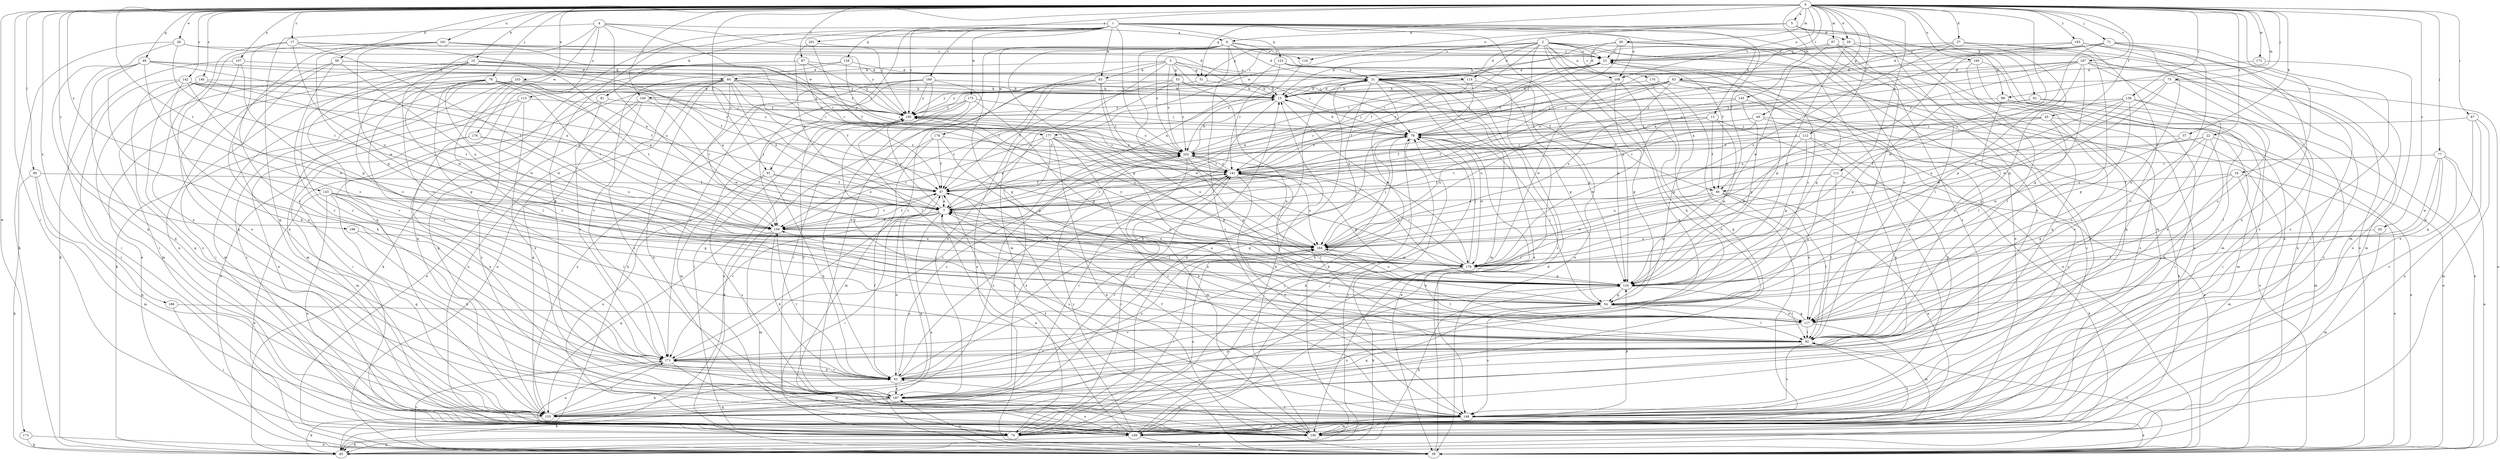 strict digraph  {
0;
1;
2;
3;
4;
5;
6;
7;
10;
13;
15;
16;
17;
20;
22;
23;
27;
29;
31;
36;
39;
45;
46;
47;
48;
49;
51;
53;
54;
57;
59;
61;
62;
63;
67;
70;
71;
75;
76;
77;
78;
81;
83;
84;
85;
87;
90;
91;
92;
95;
97;
99;
100;
103;
107;
108;
109;
111;
112;
114;
115;
116;
117;
123;
124;
128;
133;
136;
140;
141;
142;
143;
145;
146;
148;
156;
160;
161;
164;
167;
169;
170;
171;
172;
173;
175;
176;
177;
178;
179;
186;
187;
193;
195;
196;
201;
202;
0 -> 5  [label=a];
0 -> 10  [label=b];
0 -> 16  [label=c];
0 -> 17  [label=c];
0 -> 20  [label=c];
0 -> 22  [label=c];
0 -> 27  [label=d];
0 -> 29  [label=d];
0 -> 36  [label=e];
0 -> 45  [label=f];
0 -> 48  [label=g];
0 -> 49  [label=g];
0 -> 51  [label=g];
0 -> 57  [label=h];
0 -> 59  [label=h];
0 -> 61  [label=h];
0 -> 63  [label=i];
0 -> 67  [label=i];
0 -> 70  [label=i];
0 -> 71  [label=j];
0 -> 75  [label=j];
0 -> 76  [label=j];
0 -> 77  [label=j];
0 -> 87  [label=l];
0 -> 90  [label=l];
0 -> 91  [label=l];
0 -> 95  [label=m];
0 -> 97  [label=m];
0 -> 99  [label=m];
0 -> 103  [label=n];
0 -> 107  [label=n];
0 -> 108  [label=n];
0 -> 111  [label=o];
0 -> 112  [label=o];
0 -> 136  [label=r];
0 -> 140  [label=r];
0 -> 142  [label=s];
0 -> 143  [label=s];
0 -> 145  [label=s];
0 -> 146  [label=s];
0 -> 156  [label=t];
0 -> 160  [label=u];
0 -> 161  [label=u];
0 -> 164  [label=u];
0 -> 167  [label=v];
0 -> 172  [label=w];
0 -> 173  [label=w];
0 -> 186  [label=x];
0 -> 193  [label=y];
0 -> 196  [label=z];
0 -> 201  [label=z];
1 -> 13  [label=b];
1 -> 29  [label=d];
1 -> 39  [label=e];
1 -> 46  [label=f];
1 -> 62  [label=h];
1 -> 81  [label=k];
1 -> 83  [label=k];
1 -> 91  [label=l];
1 -> 108  [label=n];
1 -> 123  [label=p];
1 -> 124  [label=p];
1 -> 128  [label=q];
1 -> 133  [label=q];
1 -> 148  [label=s];
1 -> 169  [label=v];
1 -> 175  [label=w];
1 -> 195  [label=y];
1 -> 202  [label=z];
2 -> 15  [label=b];
2 -> 23  [label=c];
2 -> 31  [label=d];
2 -> 51  [label=g];
2 -> 62  [label=h];
2 -> 78  [label=j];
2 -> 99  [label=m];
2 -> 108  [label=n];
2 -> 109  [label=n];
2 -> 114  [label=o];
2 -> 133  [label=q];
2 -> 140  [label=r];
2 -> 141  [label=r];
2 -> 148  [label=s];
2 -> 170  [label=v];
2 -> 187  [label=x];
3 -> 46  [label=f];
3 -> 51  [label=g];
3 -> 53  [label=g];
3 -> 78  [label=j];
3 -> 83  [label=k];
3 -> 84  [label=k];
3 -> 100  [label=m];
3 -> 114  [label=o];
3 -> 171  [label=v];
3 -> 202  [label=z];
4 -> 6  [label=a];
4 -> 115  [label=o];
4 -> 133  [label=q];
4 -> 164  [label=u];
4 -> 171  [label=v];
4 -> 176  [label=w];
4 -> 177  [label=w];
4 -> 195  [label=y];
5 -> 6  [label=a];
5 -> 92  [label=l];
5 -> 100  [label=m];
5 -> 116  [label=o];
5 -> 177  [label=w];
5 -> 187  [label=x];
6 -> 23  [label=c];
6 -> 31  [label=d];
6 -> 46  [label=f];
6 -> 54  [label=g];
6 -> 78  [label=j];
6 -> 116  [label=o];
6 -> 148  [label=s];
6 -> 164  [label=u];
6 -> 178  [label=w];
6 -> 187  [label=x];
6 -> 202  [label=z];
7 -> 23  [label=c];
7 -> 39  [label=e];
7 -> 62  [label=h];
7 -> 70  [label=i];
7 -> 92  [label=l];
7 -> 133  [label=q];
7 -> 141  [label=r];
7 -> 156  [label=t];
7 -> 195  [label=y];
10 -> 39  [label=e];
10 -> 70  [label=i];
10 -> 84  [label=k];
10 -> 141  [label=r];
10 -> 171  [label=v];
10 -> 179  [label=w];
10 -> 202  [label=z];
13 -> 46  [label=f];
13 -> 78  [label=j];
13 -> 124  [label=p];
13 -> 164  [label=u];
13 -> 179  [label=w];
13 -> 187  [label=x];
15 -> 31  [label=d];
15 -> 62  [label=h];
15 -> 78  [label=j];
15 -> 179  [label=w];
15 -> 195  [label=y];
16 -> 39  [label=e];
16 -> 46  [label=f];
16 -> 54  [label=g];
16 -> 92  [label=l];
16 -> 100  [label=m];
17 -> 7  [label=a];
17 -> 23  [label=c];
17 -> 156  [label=t];
17 -> 164  [label=u];
17 -> 171  [label=v];
17 -> 187  [label=x];
20 -> 100  [label=m];
20 -> 164  [label=u];
22 -> 39  [label=e];
22 -> 47  [label=f];
22 -> 62  [label=h];
22 -> 92  [label=l];
22 -> 117  [label=o];
22 -> 202  [label=z];
23 -> 31  [label=d];
23 -> 124  [label=p];
23 -> 141  [label=r];
27 -> 23  [label=c];
27 -> 54  [label=g];
27 -> 70  [label=i];
27 -> 117  [label=o];
27 -> 141  [label=r];
27 -> 164  [label=u];
29 -> 23  [label=c];
29 -> 39  [label=e];
29 -> 124  [label=p];
29 -> 133  [label=q];
31 -> 15  [label=b];
31 -> 54  [label=g];
31 -> 85  [label=k];
31 -> 100  [label=m];
31 -> 109  [label=n];
31 -> 124  [label=p];
31 -> 133  [label=q];
31 -> 148  [label=s];
31 -> 156  [label=t];
31 -> 164  [label=u];
36 -> 23  [label=c];
36 -> 31  [label=d];
36 -> 85  [label=k];
36 -> 133  [label=q];
36 -> 156  [label=t];
39 -> 31  [label=d];
39 -> 92  [label=l];
39 -> 171  [label=v];
39 -> 187  [label=x];
39 -> 202  [label=z];
45 -> 7  [label=a];
45 -> 39  [label=e];
45 -> 78  [label=j];
45 -> 117  [label=o];
45 -> 124  [label=p];
45 -> 141  [label=r];
46 -> 7  [label=a];
46 -> 92  [label=l];
46 -> 109  [label=n];
46 -> 117  [label=o];
46 -> 124  [label=p];
46 -> 179  [label=w];
47 -> 7  [label=a];
47 -> 148  [label=s];
47 -> 156  [label=t];
47 -> 171  [label=v];
48 -> 7  [label=a];
48 -> 31  [label=d];
48 -> 62  [label=h];
48 -> 70  [label=i];
48 -> 117  [label=o];
48 -> 133  [label=q];
48 -> 141  [label=r];
49 -> 39  [label=e];
49 -> 47  [label=f];
49 -> 78  [label=j];
49 -> 148  [label=s];
49 -> 156  [label=t];
51 -> 15  [label=b];
51 -> 195  [label=y];
53 -> 15  [label=b];
53 -> 47  [label=f];
53 -> 117  [label=o];
53 -> 187  [label=x];
53 -> 195  [label=y];
53 -> 202  [label=z];
54 -> 23  [label=c];
54 -> 78  [label=j];
54 -> 92  [label=l];
54 -> 117  [label=o];
54 -> 133  [label=q];
54 -> 148  [label=s];
54 -> 171  [label=v];
57 -> 100  [label=m];
57 -> 179  [label=w];
57 -> 202  [label=z];
59 -> 31  [label=d];
59 -> 47  [label=f];
59 -> 109  [label=n];
59 -> 164  [label=u];
59 -> 171  [label=v];
59 -> 187  [label=x];
59 -> 195  [label=y];
61 -> 39  [label=e];
61 -> 70  [label=i];
61 -> 124  [label=p];
61 -> 195  [label=y];
62 -> 15  [label=b];
62 -> 47  [label=f];
62 -> 78  [label=j];
62 -> 156  [label=t];
62 -> 164  [label=u];
62 -> 171  [label=v];
62 -> 187  [label=x];
62 -> 202  [label=z];
63 -> 15  [label=b];
63 -> 47  [label=f];
63 -> 78  [label=j];
63 -> 92  [label=l];
63 -> 124  [label=p];
63 -> 141  [label=r];
63 -> 148  [label=s];
63 -> 156  [label=t];
63 -> 164  [label=u];
67 -> 78  [label=j];
67 -> 100  [label=m];
67 -> 109  [label=n];
67 -> 148  [label=s];
70 -> 31  [label=d];
70 -> 78  [label=j];
70 -> 85  [label=k];
70 -> 141  [label=r];
70 -> 164  [label=u];
71 -> 7  [label=a];
71 -> 23  [label=c];
71 -> 31  [label=d];
71 -> 117  [label=o];
71 -> 148  [label=s];
71 -> 164  [label=u];
71 -> 171  [label=v];
71 -> 179  [label=w];
71 -> 187  [label=x];
75 -> 15  [label=b];
75 -> 39  [label=e];
75 -> 117  [label=o];
75 -> 164  [label=u];
75 -> 179  [label=w];
76 -> 7  [label=a];
76 -> 15  [label=b];
76 -> 54  [label=g];
76 -> 70  [label=i];
76 -> 100  [label=m];
76 -> 156  [label=t];
76 -> 171  [label=v];
76 -> 179  [label=w];
76 -> 202  [label=z];
77 -> 39  [label=e];
77 -> 54  [label=g];
77 -> 117  [label=o];
77 -> 124  [label=p];
77 -> 141  [label=r];
77 -> 179  [label=w];
78 -> 15  [label=b];
78 -> 39  [label=e];
78 -> 62  [label=h];
78 -> 109  [label=n];
78 -> 179  [label=w];
78 -> 202  [label=z];
81 -> 70  [label=i];
81 -> 171  [label=v];
81 -> 195  [label=y];
83 -> 15  [label=b];
83 -> 39  [label=e];
83 -> 47  [label=f];
83 -> 70  [label=i];
83 -> 141  [label=r];
83 -> 179  [label=w];
84 -> 7  [label=a];
84 -> 15  [label=b];
84 -> 39  [label=e];
84 -> 47  [label=f];
84 -> 85  [label=k];
84 -> 109  [label=n];
84 -> 133  [label=q];
84 -> 148  [label=s];
84 -> 156  [label=t];
84 -> 164  [label=u];
84 -> 195  [label=y];
85 -> 78  [label=j];
87 -> 31  [label=d];
87 -> 117  [label=o];
87 -> 141  [label=r];
87 -> 171  [label=v];
87 -> 195  [label=y];
90 -> 47  [label=f];
90 -> 85  [label=k];
90 -> 100  [label=m];
90 -> 133  [label=q];
91 -> 7  [label=a];
91 -> 47  [label=f];
91 -> 62  [label=h];
91 -> 109  [label=n];
91 -> 148  [label=s];
92 -> 7  [label=a];
92 -> 70  [label=i];
92 -> 148  [label=s];
92 -> 171  [label=v];
95 -> 15  [label=b];
95 -> 23  [label=c];
95 -> 31  [label=d];
95 -> 47  [label=f];
95 -> 85  [label=k];
95 -> 117  [label=o];
97 -> 23  [label=c];
97 -> 70  [label=i];
97 -> 92  [label=l];
97 -> 133  [label=q];
97 -> 179  [label=w];
97 -> 195  [label=y];
99 -> 70  [label=i];
99 -> 100  [label=m];
99 -> 117  [label=o];
99 -> 195  [label=y];
100 -> 15  [label=b];
100 -> 62  [label=h];
103 -> 7  [label=a];
103 -> 15  [label=b];
103 -> 70  [label=i];
103 -> 78  [label=j];
103 -> 85  [label=k];
103 -> 92  [label=l];
103 -> 100  [label=m];
103 -> 156  [label=t];
103 -> 179  [label=w];
107 -> 31  [label=d];
107 -> 85  [label=k];
107 -> 124  [label=p];
107 -> 187  [label=x];
108 -> 15  [label=b];
108 -> 54  [label=g];
108 -> 62  [label=h];
108 -> 179  [label=w];
109 -> 7  [label=a];
109 -> 23  [label=c];
109 -> 39  [label=e];
109 -> 47  [label=f];
109 -> 78  [label=j];
109 -> 85  [label=k];
111 -> 47  [label=f];
111 -> 54  [label=g];
111 -> 85  [label=k];
111 -> 92  [label=l];
111 -> 164  [label=u];
112 -> 39  [label=e];
112 -> 62  [label=h];
112 -> 124  [label=p];
112 -> 141  [label=r];
112 -> 179  [label=w];
112 -> 202  [label=z];
114 -> 7  [label=a];
114 -> 15  [label=b];
114 -> 70  [label=i];
114 -> 78  [label=j];
115 -> 39  [label=e];
115 -> 109  [label=n];
115 -> 148  [label=s];
115 -> 187  [label=x];
115 -> 195  [label=y];
116 -> 202  [label=z];
117 -> 7  [label=a];
117 -> 54  [label=g];
117 -> 92  [label=l];
117 -> 100  [label=m];
117 -> 187  [label=x];
117 -> 195  [label=y];
123 -> 7  [label=a];
123 -> 31  [label=d];
123 -> 39  [label=e];
123 -> 124  [label=p];
123 -> 141  [label=r];
124 -> 7  [label=a];
124 -> 54  [label=g];
124 -> 85  [label=k];
124 -> 92  [label=l];
124 -> 156  [label=t];
124 -> 164  [label=u];
124 -> 202  [label=z];
128 -> 31  [label=d];
128 -> 133  [label=q];
128 -> 141  [label=r];
128 -> 171  [label=v];
133 -> 62  [label=h];
133 -> 85  [label=k];
133 -> 124  [label=p];
133 -> 141  [label=r];
133 -> 171  [label=v];
133 -> 195  [label=y];
133 -> 202  [label=z];
136 -> 92  [label=l];
136 -> 124  [label=p];
136 -> 141  [label=r];
136 -> 148  [label=s];
136 -> 164  [label=u];
136 -> 179  [label=w];
136 -> 195  [label=y];
140 -> 39  [label=e];
140 -> 109  [label=n];
140 -> 133  [label=q];
140 -> 179  [label=w];
140 -> 195  [label=y];
141 -> 47  [label=f];
141 -> 92  [label=l];
141 -> 124  [label=p];
141 -> 148  [label=s];
141 -> 164  [label=u];
141 -> 187  [label=x];
141 -> 202  [label=z];
142 -> 7  [label=a];
142 -> 15  [label=b];
142 -> 47  [label=f];
142 -> 62  [label=h];
142 -> 70  [label=i];
142 -> 133  [label=q];
142 -> 179  [label=w];
142 -> 195  [label=y];
143 -> 7  [label=a];
143 -> 39  [label=e];
143 -> 54  [label=g];
143 -> 92  [label=l];
143 -> 109  [label=n];
143 -> 133  [label=q];
143 -> 156  [label=t];
145 -> 85  [label=k];
145 -> 124  [label=p];
145 -> 164  [label=u];
145 -> 195  [label=y];
146 -> 15  [label=b];
146 -> 100  [label=m];
146 -> 148  [label=s];
146 -> 156  [label=t];
148 -> 39  [label=e];
148 -> 47  [label=f];
148 -> 70  [label=i];
148 -> 100  [label=m];
148 -> 109  [label=n];
148 -> 124  [label=p];
156 -> 47  [label=f];
156 -> 62  [label=h];
156 -> 100  [label=m];
156 -> 133  [label=q];
156 -> 164  [label=u];
160 -> 31  [label=d];
160 -> 92  [label=l];
160 -> 100  [label=m];
160 -> 109  [label=n];
161 -> 23  [label=c];
161 -> 124  [label=p];
161 -> 133  [label=q];
161 -> 141  [label=r];
161 -> 179  [label=w];
161 -> 187  [label=x];
161 -> 195  [label=y];
164 -> 7  [label=a];
164 -> 70  [label=i];
164 -> 78  [label=j];
164 -> 117  [label=o];
164 -> 179  [label=w];
167 -> 7  [label=a];
167 -> 31  [label=d];
167 -> 54  [label=g];
167 -> 100  [label=m];
167 -> 124  [label=p];
167 -> 141  [label=r];
167 -> 148  [label=s];
167 -> 187  [label=x];
167 -> 202  [label=z];
169 -> 15  [label=b];
169 -> 54  [label=g];
169 -> 85  [label=k];
169 -> 92  [label=l];
169 -> 156  [label=t];
169 -> 171  [label=v];
169 -> 195  [label=y];
170 -> 15  [label=b];
170 -> 39  [label=e];
170 -> 54  [label=g];
170 -> 70  [label=i];
171 -> 62  [label=h];
171 -> 100  [label=m];
171 -> 109  [label=n];
171 -> 202  [label=z];
172 -> 31  [label=d];
172 -> 109  [label=n];
173 -> 39  [label=e];
173 -> 85  [label=k];
175 -> 39  [label=e];
175 -> 54  [label=g];
175 -> 62  [label=h];
175 -> 70  [label=i];
175 -> 78  [label=j];
175 -> 195  [label=y];
176 -> 100  [label=m];
176 -> 164  [label=u];
176 -> 187  [label=x];
176 -> 202  [label=z];
177 -> 7  [label=a];
177 -> 39  [label=e];
177 -> 54  [label=g];
177 -> 70  [label=i];
177 -> 148  [label=s];
177 -> 156  [label=t];
177 -> 164  [label=u];
177 -> 202  [label=z];
178 -> 47  [label=f];
178 -> 85  [label=k];
178 -> 100  [label=m];
178 -> 124  [label=p];
178 -> 202  [label=z];
179 -> 78  [label=j];
179 -> 85  [label=k];
179 -> 92  [label=l];
179 -> 124  [label=p];
179 -> 141  [label=r];
179 -> 195  [label=y];
186 -> 70  [label=i];
186 -> 117  [label=o];
187 -> 85  [label=k];
187 -> 109  [label=n];
187 -> 133  [label=q];
187 -> 141  [label=r];
187 -> 148  [label=s];
187 -> 195  [label=y];
193 -> 7  [label=a];
193 -> 23  [label=c];
193 -> 100  [label=m];
193 -> 148  [label=s];
193 -> 171  [label=v];
195 -> 78  [label=j];
195 -> 100  [label=m];
195 -> 141  [label=r];
195 -> 164  [label=u];
196 -> 62  [label=h];
196 -> 164  [label=u];
201 -> 7  [label=a];
201 -> 23  [label=c];
201 -> 47  [label=f];
202 -> 15  [label=b];
202 -> 23  [label=c];
202 -> 100  [label=m];
202 -> 124  [label=p];
202 -> 141  [label=r];
202 -> 195  [label=y];
}
